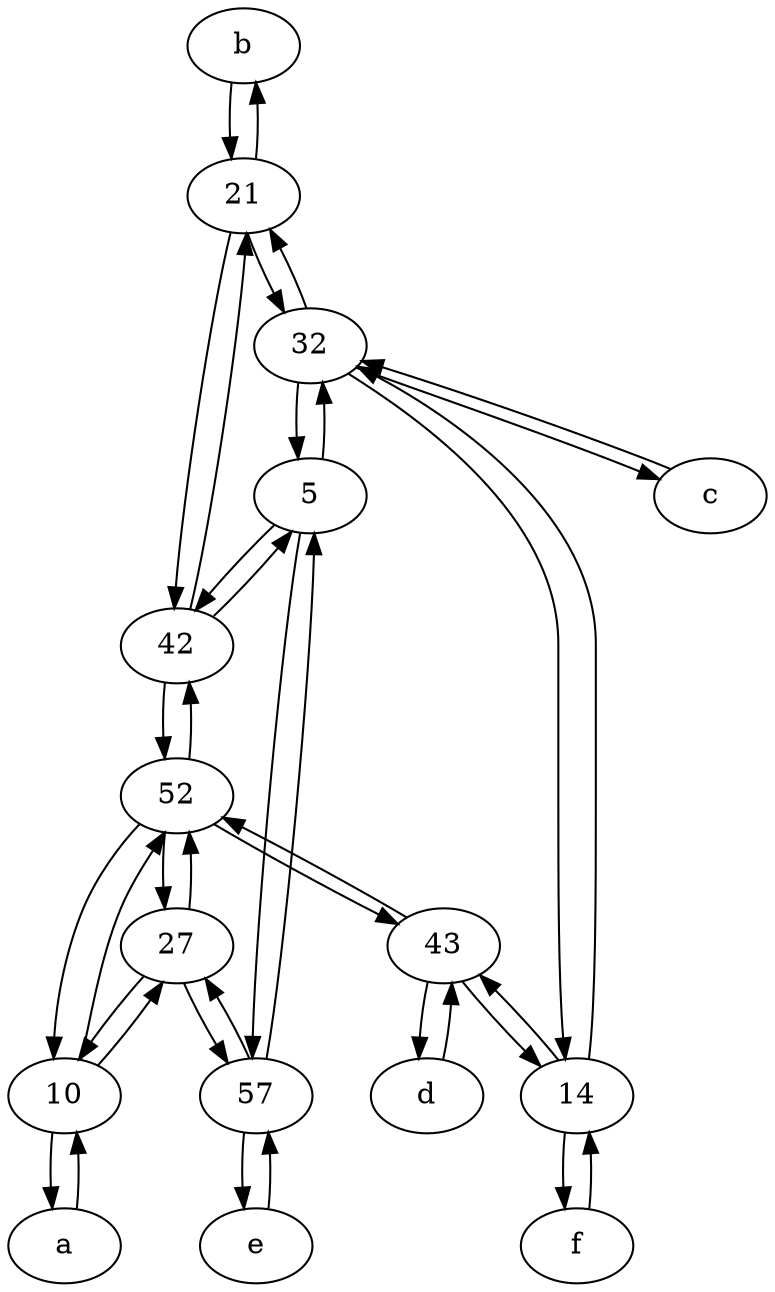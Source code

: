 digraph  {
	b [pos="50,20!"];
	e [pos="30,50!"];
	f [pos="15,45!"];
	42;
	57;
	21;
	43;
	32;
	d [pos="20,30!"];
	14;
	52;
	10;
	c [pos="20,10!"];
	5;
	27;
	a [pos="40,10!"];
	52 -> 10;
	27 -> 10;
	27 -> 52;
	a -> 10;
	14 -> f;
	52 -> 27;
	32 -> 5;
	27 -> 57;
	57 -> 27;
	f -> 14;
	21 -> b;
	5 -> 32;
	57 -> e;
	42 -> 52;
	5 -> 42;
	57 -> 5;
	e -> 57;
	42 -> 21;
	10 -> 52;
	32 -> 14;
	b -> 21;
	14 -> 32;
	21 -> 32;
	42 -> 5;
	32 -> 21;
	52 -> 42;
	21 -> 42;
	10 -> 27;
	10 -> a;
	32 -> c;
	43 -> d;
	c -> 32;
	d -> 43;
	43 -> 14;
	43 -> 52;
	52 -> 43;
	14 -> 43;
	5 -> 57;

	}